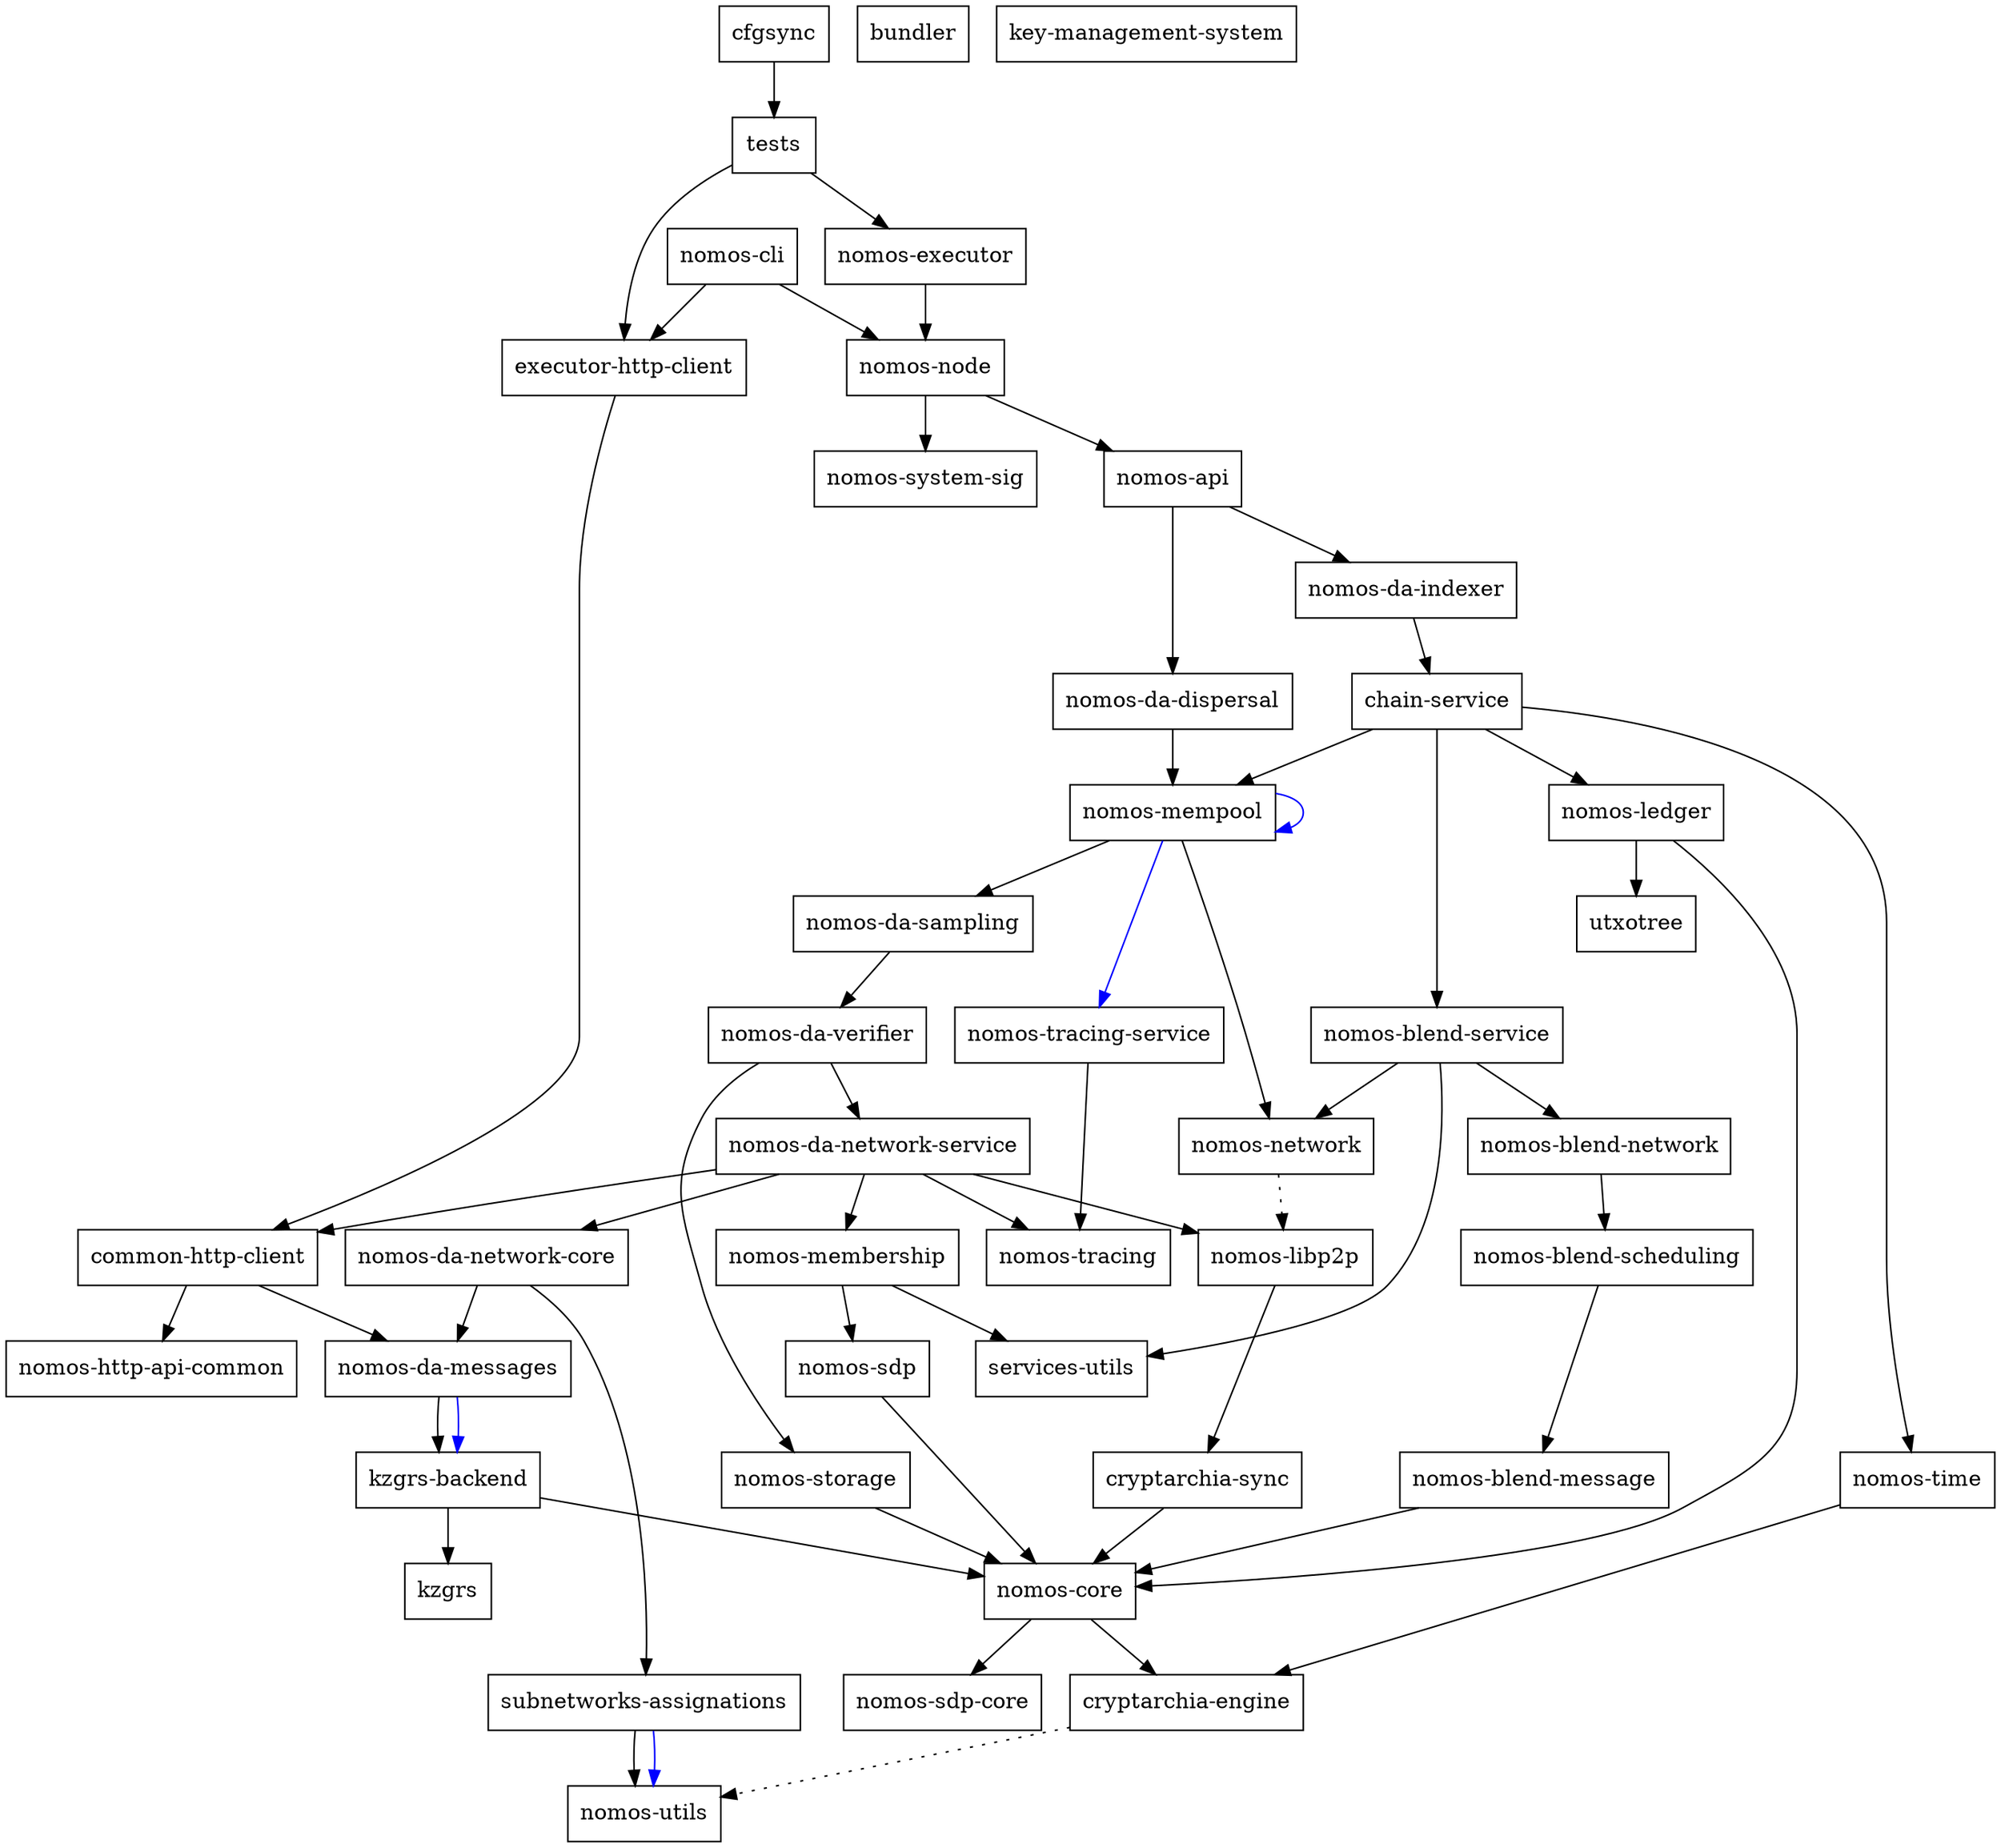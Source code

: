digraph {
    0 [ label = "cryptarchia-engine" shape = box]
    1 [ label = "nomos-utils" shape = box]
    2 [ label = "cryptarchia-sync" shape = box]
    3 [ label = "nomos-core" shape = box]
    4 [ label = "nomos-sdp-core" shape = box]
    5 [ label = "nomos-ledger" shape = box]
    6 [ label = "utxotree" shape = box]
    7 [ label = "nomos-http-api-common" shape = box]
    8 [ label = "nomos-executor" shape = box]
    9 [ label = "kzgrs-backend" shape = box]
    10 [ label = "kzgrs" shape = box]
    11 [ label = "nomos-api" shape = box]
    12 [ label = "chain-service" shape = box]
    13 [ label = "nomos-blend-service" shape = box]
    14 [ label = "nomos-blend-message" shape = box]
    15 [ label = "nomos-blend-network" shape = box]
    16 [ label = "nomos-blend-scheduling" shape = box]
    17 [ label = "nomos-libp2p" shape = box]
    18 [ label = "nomos-network" shape = box]
    19 [ label = "services-utils" shape = box]
    20 [ label = "nomos-da-sampling" shape = box]
    21 [ label = "nomos-da-network-core" shape = box]
    22 [ label = "nomos-da-messages" shape = box]
    23 [ label = "subnetworks-assignations" shape = box]
    24 [ label = "nomos-da-network-service" shape = box]
    25 [ label = "common-http-client" shape = box]
    26 [ label = "nomos-membership" shape = box]
    27 [ label = "nomos-sdp" shape = box]
    28 [ label = "nomos-tracing" shape = box]
    29 [ label = "nomos-da-verifier" shape = box]
    30 [ label = "nomos-storage" shape = box]
    31 [ label = "nomos-mempool" shape = box]
    32 [ label = "nomos-tracing-service" shape = box]
    33 [ label = "nomos-time" shape = box]
    34 [ label = "nomos-da-dispersal" shape = box]
    35 [ label = "nomos-da-indexer" shape = box]
    36 [ label = "nomos-node" shape = box]
    37 [ label = "nomos-system-sig" shape = box]
    38 [ label = "executor-http-client" shape = box]
    39 [ label = "bundler" shape = box]
    40 [ label = "nomos-cli" shape = box]
    41 [ label = "key-management-system" shape = box]
    42 [ label = "cfgsync" shape = box]
    43 [ label = "tests" shape = box]
    0 -> 1 [ style = dotted]
    2 -> 3 [ ]
    3 -> 0 [ ]
    3 -> 4 [ ]
    5 -> 3 [ ]
    5 -> 6 [ ]
    8 -> 36 [ ]
    9 -> 10 [ ]
    9 -> 3 [ ]
    11 -> 34 [ ]
    11 -> 35 [ ]
    12 -> 13 [ ]
    12 -> 5 [ ]
    12 -> 31 [ ]
    12 -> 33 [ ]
    13 -> 15 [ ]
    13 -> 18 [ ]
    13 -> 19 [ ]
    14 -> 3 [ ]
    15 -> 16 [ ]
    16 -> 14 [ ]
    17 -> 2 [ ]
    18 -> 17 [ style = dotted]
    20 -> 29 [ ]
    21 -> 22 [ ]
    21 -> 23 [ ]
    22 -> 9 [ ]
    22 -> 9 [ color = blue]
    23 -> 1 [ ]
    23 -> 1 [ color = blue]
    24 -> 25 [ ]
    24 -> 21 [ ]
    24 -> 17 [ ]
    24 -> 26 [ ]
    24 -> 28 [ ]
    25 -> 22 [ ]
    25 -> 7 [ ]
    26 -> 27 [ ]
    26 -> 19 [ ]
    27 -> 3 [ ]
    29 -> 24 [ ]
    29 -> 30 [ ]
    30 -> 3 [ ]
    31 -> 20 [ ]
    31 -> 31 [ color = blue]
    31 -> 18 [ ]
    31 -> 32 [ color = blue]
    32 -> 28 [ ]
    33 -> 0 [ ]
    34 -> 31 [ ]
    35 -> 12 [ ]
    36 -> 11 [ ]
    36 -> 37 [ ]
    38 -> 25 [ ]
    40 -> 38 [ ]
    40 -> 36 [ ]
    42 -> 43 [ ]
    43 -> 38 [ ]
    43 -> 8 [ ]
}

